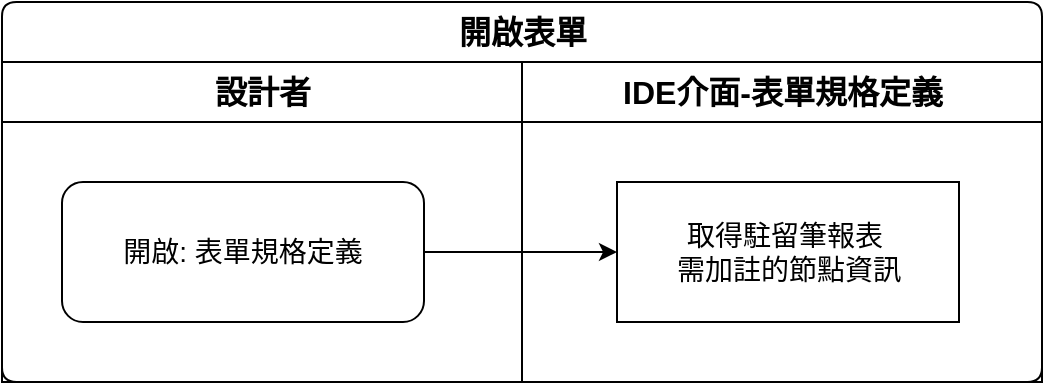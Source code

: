 <mxfile version="14.6.13" type="device" pages="12"><diagram id="LNi2taTDWmY_wBMY0M-Z" name="open"><mxGraphModel dx="1020" dy="611" grid="1" gridSize="10" guides="1" tooltips="1" connect="1" arrows="1" fold="1" page="1" pageScale="1" pageWidth="827" pageHeight="1169" math="0" shadow="0"><root><mxCell id="U_lyLmbobFjUui3_nVD5-0"/><mxCell id="U_lyLmbobFjUui3_nVD5-1" parent="U_lyLmbobFjUui3_nVD5-0"/><mxCell id="U_lyLmbobFjUui3_nVD5-2" value="開啟表單" style="swimlane;html=1;childLayout=stackLayout;resizeParent=1;resizeParentMax=0;strokeWidth=1;fontSize=16;rounded=1;arcSize=8;startSize=30;labelBackgroundColor=none;align=center;" parent="U_lyLmbobFjUui3_nVD5-1" vertex="1"><mxGeometry x="150" y="140" width="520" height="190" as="geometry"/></mxCell><mxCell id="U_lyLmbobFjUui3_nVD5-3" value="設計者" style="swimlane;html=1;startSize=30;fontSize=16;strokeWidth=1;" parent="U_lyLmbobFjUui3_nVD5-2" vertex="1"><mxGeometry y="30" width="260" height="160" as="geometry"/></mxCell><mxCell id="U_lyLmbobFjUui3_nVD5-4" value="開啟: 表單規格定義" style="rounded=1;whiteSpace=wrap;html=1;strokeWidth=1;fontSize=14;" parent="U_lyLmbobFjUui3_nVD5-3" vertex="1"><mxGeometry x="30" y="60" width="181" height="70" as="geometry"/></mxCell><mxCell id="U_lyLmbobFjUui3_nVD5-5" value="IDE介面-表單規格定義" style="swimlane;html=1;startSize=30;fontSize=16;strokeWidth=1;" parent="U_lyLmbobFjUui3_nVD5-2" vertex="1"><mxGeometry x="260" y="30" width="260" height="160" as="geometry"/></mxCell><mxCell id="U_lyLmbobFjUui3_nVD5-6" value="取得駐留筆報表&amp;nbsp;&lt;br&gt;需加註的節點資訊" style="rounded=0;whiteSpace=wrap;html=1;strokeWidth=1;fontSize=14;" parent="U_lyLmbobFjUui3_nVD5-5" vertex="1"><mxGeometry x="47.5" y="60" width="171" height="70" as="geometry"/></mxCell><mxCell id="U_lyLmbobFjUui3_nVD5-7" style="edgeStyle=orthogonalEdgeStyle;rounded=0;orthogonalLoop=1;jettySize=auto;html=1;" parent="U_lyLmbobFjUui3_nVD5-2" source="U_lyLmbobFjUui3_nVD5-4" target="U_lyLmbobFjUui3_nVD5-6" edge="1"><mxGeometry relative="1" as="geometry"/></mxCell></root></mxGraphModel></diagram><diagram id="yYOp95e6-wERbZ3Agjef" name="add_children_node"><mxGraphModel dx="1020" dy="611" grid="1" gridSize="10" guides="1" tooltips="1" connect="1" arrows="1" fold="1" page="1" pageScale="1" pageWidth="1169" pageHeight="827" math="0" shadow="0"><root><mxCell id="PXpVwtIVVivkyS9j_6e1-0"/><mxCell id="PXpVwtIVVivkyS9j_6e1-1" parent="PXpVwtIVVivkyS9j_6e1-0"/><mxCell id="ox7kuECaxKy0r6NBcEkl-0" value="新增子節點" style="swimlane;html=1;childLayout=stackLayout;resizeParent=1;resizeParentMax=0;strokeWidth=1;fontSize=16;rounded=1;arcSize=8;startSize=30;labelBackgroundColor=none;align=center;fontFamily=Helvetica;fontColor=#000000;" vertex="1" parent="PXpVwtIVVivkyS9j_6e1-1"><mxGeometry x="38" y="60" width="980" height="590" as="geometry"/></mxCell><mxCell id="ox7kuECaxKy0r6NBcEkl-2" value="設計者" style="swimlane;html=1;startSize=30;fontSize=16;strokeWidth=1;" vertex="1" parent="ox7kuECaxKy0r6NBcEkl-0"><mxGeometry y="30" width="260" height="560" as="geometry"/></mxCell><mxCell id="ox7kuECaxKy0r6NBcEkl-3" style="edgeStyle=orthogonalEdgeStyle;rounded=0;orthogonalLoop=1;jettySize=auto;html=1;fontSize=14;" edge="1" parent="ox7kuECaxKy0r6NBcEkl-2" source="ox7kuECaxKy0r6NBcEkl-4" target="ox7kuECaxKy0r6NBcEkl-5"><mxGeometry relative="1" as="geometry"/></mxCell><mxCell id="ox7kuECaxKy0r6NBcEkl-4" value="開啟: 表單規格定義" style="rounded=1;whiteSpace=wrap;html=1;strokeWidth=1;fontSize=14;" vertex="1" parent="ox7kuECaxKy0r6NBcEkl-2"><mxGeometry x="30" y="60" width="181" height="70" as="geometry"/></mxCell><mxCell id="ox7kuECaxKy0r6NBcEkl-13" style="edgeStyle=orthogonalEdgeStyle;rounded=0;orthogonalLoop=1;jettySize=auto;html=1;fontFamily=Helvetica;fontSize=14;fontColor=#000000;" edge="1" parent="ox7kuECaxKy0r6NBcEkl-2" source="ox7kuECaxKy0r6NBcEkl-5" target="ox7kuECaxKy0r6NBcEkl-12"><mxGeometry relative="1" as="geometry"/></mxCell><mxCell id="ox7kuECaxKy0r6NBcEkl-5" value="執行按鈕: 新增子節點" style="rounded=0;whiteSpace=wrap;html=1;strokeWidth=1;fontSize=14;" vertex="1" parent="ox7kuECaxKy0r6NBcEkl-2"><mxGeometry x="35" y="200" width="171" height="70" as="geometry"/></mxCell><mxCell id="ox7kuECaxKy0r6NBcEkl-12" value="駐留節點=隱藏表單元件" style="rhombus;whiteSpace=wrap;html=1;fontSize=14;labelBackgroundColor=none;fontFamily=Helvetica;fontColor=#000000;" vertex="1" parent="ox7kuECaxKy0r6NBcEkl-2"><mxGeometry x="33" y="311" width="175" height="80" as="geometry"/></mxCell><mxCell id="ox7kuECaxKy0r6NBcEkl-16" value="駐留節點=隱藏表單元件" style="rhombus;whiteSpace=wrap;html=1;fontSize=14;labelBackgroundColor=none;fontFamily=Helvetica;fontColor=#000000;" vertex="1" parent="ox7kuECaxKy0r6NBcEkl-2"><mxGeometry x="33" y="452" width="175" height="80" as="geometry"/></mxCell><mxCell id="ox7kuECaxKy0r6NBcEkl-17" style="edgeStyle=orthogonalEdgeStyle;rounded=0;orthogonalLoop=1;jettySize=auto;html=1;entryX=0.5;entryY=0;entryDx=0;entryDy=0;fontFamily=Helvetica;fontSize=14;fontColor=#000000;" edge="1" parent="ox7kuECaxKy0r6NBcEkl-2" source="ox7kuECaxKy0r6NBcEkl-12" target="ox7kuECaxKy0r6NBcEkl-16"><mxGeometry relative="1" as="geometry"/></mxCell><mxCell id="ox7kuECaxKy0r6NBcEkl-18" value="否" style="edgeLabel;html=1;align=center;verticalAlign=middle;resizable=0;points=[];fontSize=14;fontFamily=Helvetica;fontColor=#000000;" vertex="1" connectable="0" parent="ox7kuECaxKy0r6NBcEkl-17"><mxGeometry x="-0.379" relative="1" as="geometry"><mxPoint as="offset"/></mxGeometry></mxCell><mxCell id="ox7kuECaxKy0r6NBcEkl-6" value="IDE介面-新增隱藏元件" style="swimlane;html=1;startSize=30;fontSize=16;strokeWidth=1;" vertex="1" parent="ox7kuECaxKy0r6NBcEkl-0"><mxGeometry x="260" y="30" width="250" height="560" as="geometry"/></mxCell><mxCell id="ox7kuECaxKy0r6NBcEkl-7" value="開啟本單並顯示內容" style="rounded=0;whiteSpace=wrap;html=1;strokeWidth=1;fontSize=14;" vertex="1" parent="ox7kuECaxKy0r6NBcEkl-6"><mxGeometry x="39.5" y="316" width="171" height="70" as="geometry"/></mxCell><mxCell id="ox7kuECaxKy0r6NBcEkl-8" value="IDE介面-新增隱藏按鍵" style="swimlane;html=1;startSize=30;fontSize=16;strokeWidth=1;" vertex="1" parent="ox7kuECaxKy0r6NBcEkl-0"><mxGeometry x="510" y="30" width="240" height="560" as="geometry"/></mxCell><mxCell id="ox7kuECaxKy0r6NBcEkl-9" value="開啟本單並顯示內容" style="rounded=0;whiteSpace=wrap;html=1;strokeWidth=1;fontSize=14;" vertex="1" parent="ox7kuECaxKy0r6NBcEkl-8"><mxGeometry x="32.5" y="457" width="171" height="70" as="geometry"/></mxCell><mxCell id="ox7kuECaxKy0r6NBcEkl-14" style="edgeStyle=orthogonalEdgeStyle;rounded=0;orthogonalLoop=1;jettySize=auto;html=1;fontFamily=Helvetica;fontSize=14;fontColor=#000000;" edge="1" parent="ox7kuECaxKy0r6NBcEkl-0" source="ox7kuECaxKy0r6NBcEkl-12" target="ox7kuECaxKy0r6NBcEkl-7"><mxGeometry relative="1" as="geometry"/></mxCell><mxCell id="ox7kuECaxKy0r6NBcEkl-15" value="是" style="edgeLabel;html=1;align=center;verticalAlign=middle;resizable=0;points=[];fontSize=14;fontFamily=Helvetica;fontColor=#000000;" vertex="1" connectable="0" parent="ox7kuECaxKy0r6NBcEkl-14"><mxGeometry x="-0.264" relative="1" as="geometry"><mxPoint x="-6" as="offset"/></mxGeometry></mxCell><mxCell id="ox7kuECaxKy0r6NBcEkl-19" style="edgeStyle=orthogonalEdgeStyle;rounded=0;orthogonalLoop=1;jettySize=auto;html=1;fontFamily=Helvetica;fontSize=14;fontColor=#000000;" edge="1" parent="ox7kuECaxKy0r6NBcEkl-0" source="ox7kuECaxKy0r6NBcEkl-16" target="ox7kuECaxKy0r6NBcEkl-9"><mxGeometry relative="1" as="geometry"/></mxCell><mxCell id="ox7kuECaxKy0r6NBcEkl-20" value="是" style="edgeLabel;html=1;align=center;verticalAlign=middle;resizable=0;points=[];fontSize=14;fontFamily=Helvetica;fontColor=#000000;" vertex="1" connectable="0" parent="ox7kuECaxKy0r6NBcEkl-19"><mxGeometry x="-0.616" relative="1" as="geometry"><mxPoint x="-39" as="offset"/></mxGeometry></mxCell><mxCell id="ox7kuECaxKy0r6NBcEkl-21" style="edgeStyle=orthogonalEdgeStyle;rounded=0;orthogonalLoop=1;jettySize=auto;html=1;entryX=0;entryY=0.5;entryDx=0;entryDy=0;fontFamily=Helvetica;fontSize=14;fontColor=#000000;" edge="1" parent="ox7kuECaxKy0r6NBcEkl-0" source="ox7kuECaxKy0r6NBcEkl-9" target="ox7kuECaxKy0r6NBcEkl-11"><mxGeometry relative="1" as="geometry"/></mxCell><mxCell id="ox7kuECaxKy0r6NBcEkl-10" value="IDE介面-表單規格定義" style="swimlane;html=1;startSize=30;fontSize=16;strokeWidth=1;" vertex="1" parent="ox7kuECaxKy0r6NBcEkl-0"><mxGeometry x="750" y="30" width="230" height="560" as="geometry"/></mxCell><mxCell id="ox7kuECaxKy0r6NBcEkl-11" value="關單後&lt;br&gt;重新顯示規格描述區塊" style="rounded=0;whiteSpace=wrap;html=1;strokeWidth=1;fontSize=14;" vertex="1" parent="ox7kuECaxKy0r6NBcEkl-10"><mxGeometry x="29.5" y="457" width="171" height="70" as="geometry"/></mxCell><mxCell id="ox7kuECaxKy0r6NBcEkl-22" style="edgeStyle=orthogonalEdgeStyle;rounded=0;orthogonalLoop=1;jettySize=auto;html=1;entryX=0.5;entryY=0;entryDx=0;entryDy=0;fontFamily=Helvetica;fontSize=14;fontColor=#000000;" edge="1" parent="ox7kuECaxKy0r6NBcEkl-0" source="ox7kuECaxKy0r6NBcEkl-7" target="ox7kuECaxKy0r6NBcEkl-11"><mxGeometry relative="1" as="geometry"/></mxCell></root></mxGraphModel></diagram><diagram id="bPfib0o3-91Je6T3xHCf" name="delete_children_node"><mxGraphModel dx="1847" dy="611" grid="1" gridSize="10" guides="1" tooltips="1" connect="1" arrows="1" fold="1" page="1" pageScale="1" pageWidth="827" pageHeight="1169" math="0" shadow="0"><root><mxCell id="ytLd1rK85LLvazuFbdd4-0"/><mxCell id="ytLd1rK85LLvazuFbdd4-1" parent="ytLd1rK85LLvazuFbdd4-0"/><mxCell id="GVzBO294O3fLMBA8ZatJ-0" value="刪除子節點" style="swimlane;html=1;childLayout=stackLayout;resizeParent=1;resizeParentMax=0;strokeWidth=1;fontSize=16;rounded=1;arcSize=8;startSize=30;labelBackgroundColor=none;align=center;" vertex="1" parent="ytLd1rK85LLvazuFbdd4-1"><mxGeometry x="-720" y="70" width="550" height="390" as="geometry"/></mxCell><mxCell id="GVzBO294O3fLMBA8ZatJ-1" value="設計者" style="swimlane;html=1;startSize=30;fontSize=16;strokeWidth=1;" vertex="1" parent="GVzBO294O3fLMBA8ZatJ-0"><mxGeometry y="30" width="250" height="360" as="geometry"/></mxCell><mxCell id="WyXVqT4zUnUEwYGqiEQP-1" style="edgeStyle=orthogonalEdgeStyle;rounded=0;orthogonalLoop=1;jettySize=auto;html=1;entryX=0.5;entryY=0;entryDx=0;entryDy=0;fontFamily=Helvetica;fontSize=14;fontColor=#000000;" edge="1" parent="GVzBO294O3fLMBA8ZatJ-1" source="GVzBO294O3fLMBA8ZatJ-2" target="WyXVqT4zUnUEwYGqiEQP-0"><mxGeometry relative="1" as="geometry"/></mxCell><mxCell id="GVzBO294O3fLMBA8ZatJ-2" value="開啟: 表單規格定義" style="rounded=1;whiteSpace=wrap;html=1;strokeWidth=1;fontSize=14;" vertex="1" parent="GVzBO294O3fLMBA8ZatJ-1"><mxGeometry x="30" y="60" width="181" height="70" as="geometry"/></mxCell><mxCell id="WyXVqT4zUnUEwYGqiEQP-0" value="執行按鈕: 刪除子節點" style="rounded=0;whiteSpace=wrap;html=1;strokeWidth=1;fontSize=14;" vertex="1" parent="GVzBO294O3fLMBA8ZatJ-1"><mxGeometry x="35" y="220" width="171" height="70" as="geometry"/></mxCell><mxCell id="GVzBO294O3fLMBA8ZatJ-3" value="IDE介面-表單規格定義" style="swimlane;html=1;startSize=30;fontSize=16;strokeWidth=1;" vertex="1" parent="GVzBO294O3fLMBA8ZatJ-0"><mxGeometry x="250" y="30" width="300" height="360" as="geometry"/></mxCell><mxCell id="GVzBO294O3fLMBA8ZatJ-4" value="&lt;div style=&quot;line-height: 19px ; font-size: 14px&quot;&gt;刪除單元及所引用的加註資料並重新顯示駐留筆節點加註內容&lt;/div&gt;" style="rounded=0;whiteSpace=wrap;html=1;strokeWidth=1;fontSize=14;labelBackgroundColor=none;fontFamily=Helvetica;" vertex="1" parent="GVzBO294O3fLMBA8ZatJ-3"><mxGeometry x="45" y="220" width="210" height="70" as="geometry"/></mxCell><mxCell id="WyXVqT4zUnUEwYGqiEQP-2" style="edgeStyle=orthogonalEdgeStyle;rounded=0;orthogonalLoop=1;jettySize=auto;html=1;entryX=0;entryY=0.5;entryDx=0;entryDy=0;fontFamily=Helvetica;fontSize=14;fontColor=#000000;" edge="1" parent="GVzBO294O3fLMBA8ZatJ-0" source="WyXVqT4zUnUEwYGqiEQP-0" target="GVzBO294O3fLMBA8ZatJ-4"><mxGeometry relative="1" as="geometry"/></mxCell></root></mxGraphModel></diagram><diagram id="MXKMrvehyKx6PELnnBfr" name="behavior"><mxGraphModel dx="1020" dy="611" grid="1" gridSize="10" guides="1" tooltips="1" connect="1" arrows="1" fold="1" page="1" pageScale="1" pageWidth="1169" pageHeight="827" math="0" shadow="0"><root><mxCell id="P85gaOVooH9jkjVffHpg-0"/><mxCell id="P85gaOVooH9jkjVffHpg-1" parent="P85gaOVooH9jkjVffHpg-0"/><mxCell id="e9dG_3svKhSloV6dFm4Z-0" value="設定" style="swimlane;html=1;childLayout=stackLayout;resizeParent=1;resizeParentMax=0;strokeWidth=1;fontSize=16;rounded=1;arcSize=8;startSize=30;labelBackgroundColor=none;align=center;fontFamily=Helvetica;fontColor=#000000;" vertex="1" parent="P85gaOVooH9jkjVffHpg-1"><mxGeometry x="38" y="60" width="1010" height="590" as="geometry"/></mxCell><mxCell id="e9dG_3svKhSloV6dFm4Z-1" value="設計者" style="swimlane;html=1;startSize=30;fontSize=16;strokeWidth=1;" vertex="1" parent="e9dG_3svKhSloV6dFm4Z-0"><mxGeometry y="30" width="260" height="560" as="geometry"/></mxCell><mxCell id="e9dG_3svKhSloV6dFm4Z-2" style="edgeStyle=orthogonalEdgeStyle;rounded=0;orthogonalLoop=1;jettySize=auto;html=1;fontSize=14;" edge="1" parent="e9dG_3svKhSloV6dFm4Z-1" source="e9dG_3svKhSloV6dFm4Z-3" target="e9dG_3svKhSloV6dFm4Z-5"><mxGeometry relative="1" as="geometry"/></mxCell><mxCell id="e9dG_3svKhSloV6dFm4Z-3" value="開啟: 表單規格定義" style="rounded=1;whiteSpace=wrap;html=1;strokeWidth=1;fontSize=14;" vertex="1" parent="e9dG_3svKhSloV6dFm4Z-1"><mxGeometry x="30" y="60" width="181" height="70" as="geometry"/></mxCell><mxCell id="e9dG_3svKhSloV6dFm4Z-4" style="edgeStyle=orthogonalEdgeStyle;rounded=0;orthogonalLoop=1;jettySize=auto;html=1;fontFamily=Helvetica;fontSize=14;fontColor=#000000;" edge="1" parent="e9dG_3svKhSloV6dFm4Z-1" source="e9dG_3svKhSloV6dFm4Z-5" target="e9dG_3svKhSloV6dFm4Z-6"><mxGeometry relative="1" as="geometry"/></mxCell><mxCell id="e9dG_3svKhSloV6dFm4Z-5" value="執行按鈕: 設定" style="rounded=0;whiteSpace=wrap;html=1;strokeWidth=1;fontSize=14;" vertex="1" parent="e9dG_3svKhSloV6dFm4Z-1"><mxGeometry x="35" y="200" width="171" height="70" as="geometry"/></mxCell><mxCell id="e9dG_3svKhSloV6dFm4Z-6" value="駐留元件節點" style="rhombus;whiteSpace=wrap;html=1;fontSize=14;labelBackgroundColor=none;fontFamily=Helvetica;fontColor=#000000;" vertex="1" parent="e9dG_3svKhSloV6dFm4Z-1"><mxGeometry x="33" y="311" width="175" height="80" as="geometry"/></mxCell><mxCell id="e9dG_3svKhSloV6dFm4Z-7" value="駐留按鍵節點" style="rhombus;whiteSpace=wrap;html=1;fontSize=14;labelBackgroundColor=none;fontFamily=Helvetica;fontColor=#000000;" vertex="1" parent="e9dG_3svKhSloV6dFm4Z-1"><mxGeometry x="33" y="452" width="175" height="80" as="geometry"/></mxCell><mxCell id="e9dG_3svKhSloV6dFm4Z-8" style="edgeStyle=orthogonalEdgeStyle;rounded=0;orthogonalLoop=1;jettySize=auto;html=1;entryX=0.5;entryY=0;entryDx=0;entryDy=0;fontFamily=Helvetica;fontSize=14;fontColor=#000000;" edge="1" parent="e9dG_3svKhSloV6dFm4Z-1" source="e9dG_3svKhSloV6dFm4Z-6" target="e9dG_3svKhSloV6dFm4Z-7"><mxGeometry relative="1" as="geometry"/></mxCell><mxCell id="e9dG_3svKhSloV6dFm4Z-9" value="否" style="edgeLabel;html=1;align=center;verticalAlign=middle;resizable=0;points=[];fontSize=14;fontFamily=Helvetica;fontColor=#000000;" vertex="1" connectable="0" parent="e9dG_3svKhSloV6dFm4Z-8"><mxGeometry x="-0.379" relative="1" as="geometry"><mxPoint as="offset"/></mxGeometry></mxCell><mxCell id="e9dG_3svKhSloV6dFm4Z-10" value="IDE介面-元件行為選項" style="swimlane;html=1;startSize=30;fontSize=16;strokeWidth=1;" vertex="1" parent="e9dG_3svKhSloV6dFm4Z-0"><mxGeometry x="260" y="30" width="250" height="560" as="geometry"/></mxCell><mxCell id="e9dG_3svKhSloV6dFm4Z-11" value="開啟本單並顯示內容" style="rounded=0;whiteSpace=wrap;html=1;strokeWidth=1;fontSize=14;" vertex="1" parent="e9dG_3svKhSloV6dFm4Z-10"><mxGeometry x="39.5" y="316" width="171" height="70" as="geometry"/></mxCell><mxCell id="e9dG_3svKhSloV6dFm4Z-12" value="IDE介面-按鍵行為選項" style="swimlane;html=1;startSize=30;fontSize=16;strokeWidth=1;" vertex="1" parent="e9dG_3svKhSloV6dFm4Z-0"><mxGeometry x="510" y="30" width="240" height="560" as="geometry"/></mxCell><mxCell id="e9dG_3svKhSloV6dFm4Z-13" value="開啟本單並顯示內容" style="rounded=0;whiteSpace=wrap;html=1;strokeWidth=1;fontSize=14;" vertex="1" parent="e9dG_3svKhSloV6dFm4Z-12"><mxGeometry x="32.5" y="457" width="171" height="70" as="geometry"/></mxCell><mxCell id="e9dG_3svKhSloV6dFm4Z-14" style="edgeStyle=orthogonalEdgeStyle;rounded=0;orthogonalLoop=1;jettySize=auto;html=1;fontFamily=Helvetica;fontSize=14;fontColor=#000000;" edge="1" parent="e9dG_3svKhSloV6dFm4Z-0" source="e9dG_3svKhSloV6dFm4Z-6" target="e9dG_3svKhSloV6dFm4Z-11"><mxGeometry relative="1" as="geometry"/></mxCell><mxCell id="e9dG_3svKhSloV6dFm4Z-15" value="是" style="edgeLabel;html=1;align=center;verticalAlign=middle;resizable=0;points=[];fontSize=14;fontFamily=Helvetica;fontColor=#000000;" vertex="1" connectable="0" parent="e9dG_3svKhSloV6dFm4Z-14"><mxGeometry x="-0.264" relative="1" as="geometry"><mxPoint x="-6" as="offset"/></mxGeometry></mxCell><mxCell id="e9dG_3svKhSloV6dFm4Z-16" style="edgeStyle=orthogonalEdgeStyle;rounded=0;orthogonalLoop=1;jettySize=auto;html=1;fontFamily=Helvetica;fontSize=14;fontColor=#000000;" edge="1" parent="e9dG_3svKhSloV6dFm4Z-0" source="e9dG_3svKhSloV6dFm4Z-7" target="e9dG_3svKhSloV6dFm4Z-13"><mxGeometry relative="1" as="geometry"/></mxCell><mxCell id="e9dG_3svKhSloV6dFm4Z-17" value="是" style="edgeLabel;html=1;align=center;verticalAlign=middle;resizable=0;points=[];fontSize=14;fontFamily=Helvetica;fontColor=#000000;" vertex="1" connectable="0" parent="e9dG_3svKhSloV6dFm4Z-16"><mxGeometry x="-0.616" relative="1" as="geometry"><mxPoint x="-39" as="offset"/></mxGeometry></mxCell><mxCell id="e9dG_3svKhSloV6dFm4Z-18" style="edgeStyle=orthogonalEdgeStyle;rounded=0;orthogonalLoop=1;jettySize=auto;html=1;entryX=0;entryY=0.5;entryDx=0;entryDy=0;fontFamily=Helvetica;fontSize=14;fontColor=#000000;" edge="1" parent="e9dG_3svKhSloV6dFm4Z-0" source="e9dG_3svKhSloV6dFm4Z-13" target="e9dG_3svKhSloV6dFm4Z-20"><mxGeometry relative="1" as="geometry"/></mxCell><mxCell id="e9dG_3svKhSloV6dFm4Z-19" value="IDE介面-表單規格定義" style="swimlane;html=1;startSize=30;fontSize=16;strokeWidth=1;" vertex="1" parent="e9dG_3svKhSloV6dFm4Z-0"><mxGeometry x="750" y="30" width="260" height="560" as="geometry"/></mxCell><mxCell id="e9dG_3svKhSloV6dFm4Z-20" value="關單後&lt;br&gt;重新顯示駐留筆節點加註內容" style="rounded=0;whiteSpace=wrap;html=1;strokeWidth=1;fontSize=14;" vertex="1" parent="e9dG_3svKhSloV6dFm4Z-19"><mxGeometry x="29.5" y="457" width="200.5" height="70" as="geometry"/></mxCell><mxCell id="e9dG_3svKhSloV6dFm4Z-21" style="edgeStyle=orthogonalEdgeStyle;rounded=0;orthogonalLoop=1;jettySize=auto;html=1;entryX=0.5;entryY=0;entryDx=0;entryDy=0;fontFamily=Helvetica;fontSize=14;fontColor=#000000;" edge="1" parent="e9dG_3svKhSloV6dFm4Z-0" source="e9dG_3svKhSloV6dFm4Z-11" target="e9dG_3svKhSloV6dFm4Z-20"><mxGeometry relative="1" as="geometry"/></mxCell></root></mxGraphModel></diagram><diagram id="mfugG9wbl5WglFKsJ8W2" name="copy_annotation"><mxGraphModel dx="1020" dy="611" grid="1" gridSize="10" guides="1" tooltips="1" connect="1" arrows="1" fold="1" page="1" pageScale="1" pageWidth="1169" pageHeight="827" math="0" shadow="0"><root><mxCell id="1wWSrQ7CbViuQct48acL-0"/><mxCell id="1wWSrQ7CbViuQct48acL-1" parent="1wWSrQ7CbViuQct48acL-0"/><mxCell id="We-ds1JiUWiUVYMs13VF-0" value="複製" style="swimlane;html=1;childLayout=stackLayout;resizeParent=1;resizeParentMax=0;strokeWidth=1;fontSize=16;rounded=1;arcSize=8;startSize=30;labelBackgroundColor=none;align=center;fontFamily=Helvetica;fontColor=#000000;" vertex="1" parent="1wWSrQ7CbViuQct48acL-1"><mxGeometry x="38" y="60" width="1010" height="590" as="geometry"/></mxCell><mxCell id="We-ds1JiUWiUVYMs13VF-1" value="設計者" style="swimlane;html=1;startSize=30;fontSize=16;strokeWidth=1;" vertex="1" parent="We-ds1JiUWiUVYMs13VF-0"><mxGeometry y="30" width="260" height="560" as="geometry"/></mxCell><mxCell id="We-ds1JiUWiUVYMs13VF-2" style="edgeStyle=orthogonalEdgeStyle;rounded=0;orthogonalLoop=1;jettySize=auto;html=1;fontSize=14;" edge="1" parent="We-ds1JiUWiUVYMs13VF-1" source="We-ds1JiUWiUVYMs13VF-3" target="We-ds1JiUWiUVYMs13VF-5"><mxGeometry relative="1" as="geometry"/></mxCell><mxCell id="We-ds1JiUWiUVYMs13VF-3" value="開啟: 表單規格定義" style="rounded=1;whiteSpace=wrap;html=1;strokeWidth=1;fontSize=14;" vertex="1" parent="We-ds1JiUWiUVYMs13VF-1"><mxGeometry x="30" y="60" width="181" height="70" as="geometry"/></mxCell><mxCell id="We-ds1JiUWiUVYMs13VF-4" style="edgeStyle=orthogonalEdgeStyle;rounded=0;orthogonalLoop=1;jettySize=auto;html=1;fontFamily=Helvetica;fontSize=14;fontColor=#000000;" edge="1" parent="We-ds1JiUWiUVYMs13VF-1" source="We-ds1JiUWiUVYMs13VF-5" target="We-ds1JiUWiUVYMs13VF-6"><mxGeometry relative="1" as="geometry"/></mxCell><mxCell id="We-ds1JiUWiUVYMs13VF-5" value="執行按鈕: 複製" style="rounded=0;whiteSpace=wrap;html=1;strokeWidth=1;fontSize=14;" vertex="1" parent="We-ds1JiUWiUVYMs13VF-1"><mxGeometry x="35" y="200" width="171" height="70" as="geometry"/></mxCell><mxCell id="We-ds1JiUWiUVYMs13VF-6" value="駐留元件節點" style="rhombus;whiteSpace=wrap;html=1;fontSize=14;labelBackgroundColor=none;fontFamily=Helvetica;fontColor=#000000;" vertex="1" parent="We-ds1JiUWiUVYMs13VF-1"><mxGeometry x="33" y="311" width="175" height="80" as="geometry"/></mxCell><mxCell id="We-ds1JiUWiUVYMs13VF-7" value="駐留按鍵節點" style="rhombus;whiteSpace=wrap;html=1;fontSize=14;labelBackgroundColor=none;fontFamily=Helvetica;fontColor=#000000;" vertex="1" parent="We-ds1JiUWiUVYMs13VF-1"><mxGeometry x="33" y="452" width="175" height="80" as="geometry"/></mxCell><mxCell id="We-ds1JiUWiUVYMs13VF-8" style="edgeStyle=orthogonalEdgeStyle;rounded=0;orthogonalLoop=1;jettySize=auto;html=1;entryX=0.5;entryY=0;entryDx=0;entryDy=0;fontFamily=Helvetica;fontSize=14;fontColor=#000000;" edge="1" parent="We-ds1JiUWiUVYMs13VF-1" source="We-ds1JiUWiUVYMs13VF-6" target="We-ds1JiUWiUVYMs13VF-7"><mxGeometry relative="1" as="geometry"/></mxCell><mxCell id="We-ds1JiUWiUVYMs13VF-9" value="否" style="edgeLabel;html=1;align=center;verticalAlign=middle;resizable=0;points=[];fontSize=14;fontFamily=Helvetica;fontColor=#000000;" vertex="1" connectable="0" parent="We-ds1JiUWiUVYMs13VF-8"><mxGeometry x="-0.379" relative="1" as="geometry"><mxPoint as="offset"/></mxGeometry></mxCell><mxCell id="We-ds1JiUWiUVYMs13VF-10" value="IDE介面-元件加註複製" style="swimlane;html=1;startSize=30;fontSize=16;strokeWidth=1;" vertex="1" parent="We-ds1JiUWiUVYMs13VF-0"><mxGeometry x="260" y="30" width="250" height="560" as="geometry"/></mxCell><mxCell id="We-ds1JiUWiUVYMs13VF-11" value="開啟本單並顯示內容" style="rounded=0;whiteSpace=wrap;html=1;strokeWidth=1;fontSize=14;" vertex="1" parent="We-ds1JiUWiUVYMs13VF-10"><mxGeometry x="39.5" y="316" width="171" height="70" as="geometry"/></mxCell><mxCell id="We-ds1JiUWiUVYMs13VF-12" value="IDE介面-按鍵加註複製" style="swimlane;html=1;startSize=30;fontSize=16;strokeWidth=1;" vertex="1" parent="We-ds1JiUWiUVYMs13VF-0"><mxGeometry x="510" y="30" width="240" height="560" as="geometry"/></mxCell><mxCell id="We-ds1JiUWiUVYMs13VF-13" value="開啟本單並顯示內容" style="rounded=0;whiteSpace=wrap;html=1;strokeWidth=1;fontSize=14;" vertex="1" parent="We-ds1JiUWiUVYMs13VF-12"><mxGeometry x="32.5" y="457" width="171" height="70" as="geometry"/></mxCell><mxCell id="We-ds1JiUWiUVYMs13VF-14" style="edgeStyle=orthogonalEdgeStyle;rounded=0;orthogonalLoop=1;jettySize=auto;html=1;fontFamily=Helvetica;fontSize=14;fontColor=#000000;" edge="1" parent="We-ds1JiUWiUVYMs13VF-0" source="We-ds1JiUWiUVYMs13VF-6" target="We-ds1JiUWiUVYMs13VF-11"><mxGeometry relative="1" as="geometry"/></mxCell><mxCell id="We-ds1JiUWiUVYMs13VF-15" value="是" style="edgeLabel;html=1;align=center;verticalAlign=middle;resizable=0;points=[];fontSize=14;fontFamily=Helvetica;fontColor=#000000;" vertex="1" connectable="0" parent="We-ds1JiUWiUVYMs13VF-14"><mxGeometry x="-0.264" relative="1" as="geometry"><mxPoint x="-6" as="offset"/></mxGeometry></mxCell><mxCell id="We-ds1JiUWiUVYMs13VF-16" style="edgeStyle=orthogonalEdgeStyle;rounded=0;orthogonalLoop=1;jettySize=auto;html=1;fontFamily=Helvetica;fontSize=14;fontColor=#000000;" edge="1" parent="We-ds1JiUWiUVYMs13VF-0" source="We-ds1JiUWiUVYMs13VF-7" target="We-ds1JiUWiUVYMs13VF-13"><mxGeometry relative="1" as="geometry"/></mxCell><mxCell id="We-ds1JiUWiUVYMs13VF-17" value="是" style="edgeLabel;html=1;align=center;verticalAlign=middle;resizable=0;points=[];fontSize=14;fontFamily=Helvetica;fontColor=#000000;" vertex="1" connectable="0" parent="We-ds1JiUWiUVYMs13VF-16"><mxGeometry x="-0.616" relative="1" as="geometry"><mxPoint x="-39" as="offset"/></mxGeometry></mxCell><mxCell id="We-ds1JiUWiUVYMs13VF-18" style="edgeStyle=orthogonalEdgeStyle;rounded=0;orthogonalLoop=1;jettySize=auto;html=1;entryX=0;entryY=0.5;entryDx=0;entryDy=0;fontFamily=Helvetica;fontSize=14;fontColor=#000000;" edge="1" parent="We-ds1JiUWiUVYMs13VF-0" source="We-ds1JiUWiUVYMs13VF-13" target="We-ds1JiUWiUVYMs13VF-20"><mxGeometry relative="1" as="geometry"/></mxCell><mxCell id="We-ds1JiUWiUVYMs13VF-19" value="IDE介面-表單規格定義" style="swimlane;html=1;startSize=30;fontSize=16;strokeWidth=1;" vertex="1" parent="We-ds1JiUWiUVYMs13VF-0"><mxGeometry x="750" y="30" width="260" height="560" as="geometry"/></mxCell><mxCell id="We-ds1JiUWiUVYMs13VF-20" value="關單後&lt;br&gt;重新顯示駐留筆節點加註內容" style="rounded=0;whiteSpace=wrap;html=1;strokeWidth=1;fontSize=14;" vertex="1" parent="We-ds1JiUWiUVYMs13VF-19"><mxGeometry x="29.5" y="457" width="200.5" height="70" as="geometry"/></mxCell><mxCell id="We-ds1JiUWiUVYMs13VF-21" style="edgeStyle=orthogonalEdgeStyle;rounded=0;orthogonalLoop=1;jettySize=auto;html=1;entryX=0.5;entryY=0;entryDx=0;entryDy=0;fontFamily=Helvetica;fontSize=14;fontColor=#000000;" edge="1" parent="We-ds1JiUWiUVYMs13VF-0" source="We-ds1JiUWiUVYMs13VF-11" target="We-ds1JiUWiUVYMs13VF-20"><mxGeometry relative="1" as="geometry"/></mxCell></root></mxGraphModel></diagram><diagram id="KghLDgH55GYxUfhRUXna" name="open_spec"><mxGraphModel dx="1024" dy="616" grid="1" gridSize="10" guides="1" tooltips="1" connect="1" arrows="1" fold="1" page="1" pageScale="1" pageWidth="827" pageHeight="1169" math="0" shadow="0"><root><mxCell id="0"/><mxCell id="1" parent="0"/><mxCell id="MKst7CJO2io65Nt8mZog-1" value="規格備註" style="swimlane;html=1;childLayout=stackLayout;resizeParent=1;resizeParentMax=0;strokeWidth=1;fontSize=16;rounded=1;arcSize=8;startSize=30;" parent="1" vertex="1"><mxGeometry x="64" y="60" width="700" height="300" as="geometry"/></mxCell><mxCell id="MKst7CJO2io65Nt8mZog-2" value="設計者" style="swimlane;html=1;startSize=30;fontSize=16;strokeWidth=1;" parent="MKst7CJO2io65Nt8mZog-1" vertex="1"><mxGeometry y="30" width="480" height="270" as="geometry"/></mxCell><mxCell id="MKst7CJO2io65Nt8mZog-13" style="edgeStyle=orthogonalEdgeStyle;rounded=0;orthogonalLoop=1;jettySize=auto;html=1;fontSize=14;" parent="MKst7CJO2io65Nt8mZog-2" source="MKst7CJO2io65Nt8mZog-4" target="MKst7CJO2io65Nt8mZog-5" edge="1"><mxGeometry relative="1" as="geometry"/></mxCell><mxCell id="MKst7CJO2io65Nt8mZog-4" value="駐留下列節點項目:&amp;nbsp;&amp;nbsp; &amp;nbsp;&lt;br style=&quot;font-size: 14px&quot;&gt;&amp;nbsp; &amp;nbsp;&lt;span style=&quot;font-size: 14px&quot;&gt;報表名稱_報表成品料號&lt;br&gt;&amp;nbsp; &amp;nbsp;基本設定&lt;br&gt;&amp;nbsp; &amp;nbsp;資料區&lt;br&gt;&amp;nbsp; &amp;nbsp;元件名_元件料號&lt;br&gt;&amp;nbsp; &amp;nbsp;隱藏元件名_元件料號&lt;br&gt;&amp;nbsp; &amp;nbsp;按鍵名_按鍵料號&lt;br&gt;&amp;nbsp; &amp;nbsp;隱藏按鍵名_按鍵料號&lt;/span&gt;" style="rounded=1;whiteSpace=wrap;strokeWidth=1;fontSize=14;align=left;labelBackgroundColor=none;html=1;fontFamily=Helvetica;" parent="MKst7CJO2io65Nt8mZog-2" vertex="1"><mxGeometry x="20" y="54" width="200" height="170" as="geometry"/></mxCell><mxCell id="MKst7CJO2io65Nt8mZog-5" value="執行按鈕.規格備註" style="rounded=0;whiteSpace=wrap;html=1;strokeWidth=1;fontSize=14;" parent="MKst7CJO2io65Nt8mZog-2" vertex="1"><mxGeometry x="276" y="104" width="171" height="70" as="geometry"/></mxCell><mxCell id="MKst7CJO2io65Nt8mZog-11" style="edgeStyle=orthogonalEdgeStyle;rounded=0;orthogonalLoop=1;jettySize=auto;html=1;" parent="MKst7CJO2io65Nt8mZog-1" source="MKst7CJO2io65Nt8mZog-5" target="MKst7CJO2io65Nt8mZog-10" edge="1"><mxGeometry relative="1" as="geometry"/></mxCell><mxCell id="MKst7CJO2io65Nt8mZog-9" value="IDE介面-規格備註" style="swimlane;html=1;startSize=30;fontSize=16;strokeWidth=1;" parent="MKst7CJO2io65Nt8mZog-1" vertex="1"><mxGeometry x="480" y="30" width="220" height="270" as="geometry"/></mxCell><mxCell id="MKst7CJO2io65Nt8mZog-10" value="開啟: 規格備註" style="rounded=0;whiteSpace=wrap;html=1;strokeWidth=1;fontSize=14;" parent="MKst7CJO2io65Nt8mZog-9" vertex="1"><mxGeometry x="24.5" y="104" width="171" height="70" as="geometry"/></mxCell></root></mxGraphModel></diagram><diagram id="v1zeS_oreCZJLUHvcJf2" name="error_detection"><mxGraphModel dx="1024" dy="616" grid="1" gridSize="10" guides="1" tooltips="1" connect="1" arrows="1" fold="1" page="1" pageScale="1" pageWidth="827" pageHeight="1169" math="0" shadow="0"><root><mxCell id="e7oArunrojEeZJD98IKT-0"/><mxCell id="e7oArunrojEeZJD98IKT-1" parent="e7oArunrojEeZJD98IKT-0"/><mxCell id="7SEZ8Jd2u37wOOOUGxd3-0" value="檢錯" style="swimlane;html=1;childLayout=stackLayout;resizeParent=1;resizeParentMax=0;strokeWidth=1;fontSize=16;rounded=1;arcSize=8;startSize=30;" parent="e7oArunrojEeZJD98IKT-1" vertex="1"><mxGeometry x="30" y="70" width="720" height="590" as="geometry"/></mxCell><mxCell id="7SEZ8Jd2u37wOOOUGxd3-1" value="設計者" style="swimlane;html=1;startSize=30;fontSize=16;strokeWidth=1;" parent="7SEZ8Jd2u37wOOOUGxd3-0" vertex="1"><mxGeometry y="30" width="230" height="560" as="geometry"/></mxCell><mxCell id="7SEZ8Jd2u37wOOOUGxd3-2" style="edgeStyle=orthogonalEdgeStyle;rounded=0;orthogonalLoop=1;jettySize=auto;html=1;fontSize=14;" parent="7SEZ8Jd2u37wOOOUGxd3-1" source="7SEZ8Jd2u37wOOOUGxd3-3" target="7SEZ8Jd2u37wOOOUGxd3-4" edge="1"><mxGeometry relative="1" as="geometry"/></mxCell><mxCell id="7SEZ8Jd2u37wOOOUGxd3-3" value="開啟: 表單規格定義" style="rounded=1;whiteSpace=wrap;strokeWidth=1;fontSize=14;align=center;labelBackgroundColor=none;html=1;" parent="7SEZ8Jd2u37wOOOUGxd3-1" vertex="1"><mxGeometry x="20" y="51" width="171" height="70" as="geometry"/></mxCell><mxCell id="7SEZ8Jd2u37wOOOUGxd3-4" value="執行按鈕.檢錯" style="rounded=0;whiteSpace=wrap;html=1;strokeWidth=1;fontSize=14;" parent="7SEZ8Jd2u37wOOOUGxd3-1" vertex="1"><mxGeometry x="20" y="169" width="171" height="70" as="geometry"/></mxCell><mxCell id="7SEZ8Jd2u37wOOOUGxd3-5" style="edgeStyle=orthogonalEdgeStyle;rounded=0;orthogonalLoop=1;jettySize=auto;html=1;" parent="7SEZ8Jd2u37wOOOUGxd3-0" source="7SEZ8Jd2u37wOOOUGxd3-4" target="7SEZ8Jd2u37wOOOUGxd3-7" edge="1"><mxGeometry relative="1" as="geometry"/></mxCell><mxCell id="7SEZ8Jd2u37wOOOUGxd3-6" value="IDE介面-表單規格定義" style="swimlane;html=1;startSize=30;fontSize=16;strokeWidth=1;" parent="7SEZ8Jd2u37wOOOUGxd3-0" vertex="1"><mxGeometry x="230" y="30" width="490" height="560" as="geometry"/></mxCell><mxCell id="7SEZ8Jd2u37wOOOUGxd3-11" style="edgeStyle=orthogonalEdgeStyle;rounded=0;orthogonalLoop=1;jettySize=auto;html=1;fontFamily=Helvetica;fontSize=14;fontColor=#000000;" parent="7SEZ8Jd2u37wOOOUGxd3-6" source="7SEZ8Jd2u37wOOOUGxd3-7" target="7SEZ8Jd2u37wOOOUGxd3-8" edge="1"><mxGeometry relative="1" as="geometry"/></mxCell><mxCell id="7SEZ8Jd2u37wOOOUGxd3-7" value="系統對報表相關單元&lt;br&gt;進行錯誤檢查" style="rounded=0;whiteSpace=wrap;html=1;strokeWidth=1;fontSize=14;" parent="7SEZ8Jd2u37wOOOUGxd3-6" vertex="1"><mxGeometry x="34.5" y="169" width="171" height="70" as="geometry"/></mxCell><mxCell id="7SEZ8Jd2u37wOOOUGxd3-12" style="edgeStyle=orthogonalEdgeStyle;rounded=0;orthogonalLoop=1;jettySize=auto;html=1;fontFamily=Helvetica;fontSize=14;fontColor=#000000;" parent="7SEZ8Jd2u37wOOOUGxd3-6" source="7SEZ8Jd2u37wOOOUGxd3-8" target="7SEZ8Jd2u37wOOOUGxd3-9" edge="1"><mxGeometry relative="1" as="geometry"/></mxCell><mxCell id="7SEZ8Jd2u37wOOOUGxd3-14" value="否" style="edgeLabel;html=1;align=center;verticalAlign=middle;resizable=0;points=[];fontSize=14;fontFamily=Helvetica;fontColor=#000000;" parent="7SEZ8Jd2u37wOOOUGxd3-12" vertex="1" connectable="0"><mxGeometry x="-0.222" y="-2" relative="1" as="geometry"><mxPoint y="-3" as="offset"/></mxGeometry></mxCell><mxCell id="7SEZ8Jd2u37wOOOUGxd3-13" style="edgeStyle=orthogonalEdgeStyle;rounded=0;orthogonalLoop=1;jettySize=auto;html=1;fontFamily=Helvetica;fontSize=14;fontColor=#000000;" parent="7SEZ8Jd2u37wOOOUGxd3-6" source="7SEZ8Jd2u37wOOOUGxd3-8" target="7SEZ8Jd2u37wOOOUGxd3-10" edge="1"><mxGeometry relative="1" as="geometry"><Array as="points"><mxPoint x="119.5" y="429"/><mxPoint x="119.5" y="429"/></Array></mxGeometry></mxCell><mxCell id="7SEZ8Jd2u37wOOOUGxd3-15" value="是" style="edgeLabel;html=1;align=center;verticalAlign=middle;resizable=0;points=[];fontSize=14;fontFamily=Helvetica;fontColor=#000000;" parent="7SEZ8Jd2u37wOOOUGxd3-13" vertex="1" connectable="0"><mxGeometry x="-0.289" y="1" relative="1" as="geometry"><mxPoint x="-2" y="3" as="offset"/></mxGeometry></mxCell><mxCell id="7SEZ8Jd2u37wOOOUGxd3-8" value="檢錯完成&lt;br&gt;且&lt;br&gt;單元存在錯誤" style="rhombus;whiteSpace=wrap;html=1;fontSize=14;labelBackgroundColor=none;align=center;" parent="7SEZ8Jd2u37wOOOUGxd3-6" vertex="1"><mxGeometry x="24.5" y="299" width="190" height="100" as="geometry"/></mxCell><mxCell id="7SEZ8Jd2u37wOOOUGxd3-9" value="顯示檢錯完成訊息" style="rounded=0;whiteSpace=wrap;html=1;strokeWidth=1;fontSize=14;" parent="7SEZ8Jd2u37wOOOUGxd3-6" vertex="1"><mxGeometry x="290" y="314" width="171" height="70" as="geometry"/></mxCell><mxCell id="7SEZ8Jd2u37wOOOUGxd3-10" value="&lt;div style=&quot;line-height: 19px ; font-size: 14px&quot;&gt;展開所有節點, 將錯誤單元以紅字顯示,&amp;nbsp;並以Hint方式顯示第一筆錯誤資訊&lt;/div&gt;" style="rounded=0;whiteSpace=wrap;html=1;strokeWidth=1;fontSize=14;labelBackgroundColor=none;fontFamily=Helvetica;" parent="7SEZ8Jd2u37wOOOUGxd3-6" vertex="1"><mxGeometry x="34" y="460" width="171" height="70" as="geometry"/></mxCell></root></mxGraphModel></diagram><diagram id="xT0eW4ZnreWv75EEn1is" name="reflash"><mxGraphModel dx="1024" dy="616" grid="1" gridSize="10" guides="1" tooltips="1" connect="1" arrows="1" fold="1" page="1" pageScale="1" pageWidth="827" pageHeight="1169" math="0" shadow="0"><root><mxCell id="G9_LNoqfAPVRWW0hDKGx-0"/><mxCell id="G9_LNoqfAPVRWW0hDKGx-1" parent="G9_LNoqfAPVRWW0hDKGx-0"/><mxCell id="jdqXYeAI1-66F39iCcnN-0" value="重新整理" style="swimlane;html=1;childLayout=stackLayout;resizeParent=1;resizeParentMax=0;strokeWidth=1;fontSize=16;rounded=1;arcSize=8;startSize=30;" parent="G9_LNoqfAPVRWW0hDKGx-1" vertex="1"><mxGeometry x="70" y="70" width="700" height="240" as="geometry"/></mxCell><mxCell id="jdqXYeAI1-66F39iCcnN-1" value="設計者" style="swimlane;html=1;startSize=30;fontSize=16;strokeWidth=1;" parent="jdqXYeAI1-66F39iCcnN-0" vertex="1"><mxGeometry y="30" width="480" height="210" as="geometry"/></mxCell><mxCell id="jdqXYeAI1-66F39iCcnN-4" value="執行按鈕.重新整理" style="rounded=0;whiteSpace=wrap;html=1;strokeWidth=1;fontSize=14;" parent="jdqXYeAI1-66F39iCcnN-1" vertex="1"><mxGeometry x="280" y="82" width="171" height="70" as="geometry"/></mxCell><mxCell id="70fLk1CcgJ0tpC9WLaxd-0" style="edgeStyle=orthogonalEdgeStyle;rounded=0;orthogonalLoop=1;jettySize=auto;html=1;fontFamily=Helvetica;fontSize=14;fontColor=#000000;" parent="jdqXYeAI1-66F39iCcnN-1" source="OO3a2X04jBdxZu0bt_f2-0" target="jdqXYeAI1-66F39iCcnN-4" edge="1"><mxGeometry relative="1" as="geometry"/></mxCell><mxCell id="OO3a2X04jBdxZu0bt_f2-0" value="開啟: 表單規格定義" style="rounded=1;whiteSpace=wrap;strokeWidth=1;fontSize=14;align=center;labelBackgroundColor=none;html=1;" parent="jdqXYeAI1-66F39iCcnN-1" vertex="1"><mxGeometry x="30" y="82" width="171" height="70" as="geometry"/></mxCell><mxCell id="jdqXYeAI1-66F39iCcnN-5" style="edgeStyle=orthogonalEdgeStyle;rounded=0;orthogonalLoop=1;jettySize=auto;html=1;" parent="jdqXYeAI1-66F39iCcnN-0" source="jdqXYeAI1-66F39iCcnN-4" target="jdqXYeAI1-66F39iCcnN-7" edge="1"><mxGeometry relative="1" as="geometry"/></mxCell><mxCell id="jdqXYeAI1-66F39iCcnN-6" value="IDE介面-表單規格定義" style="swimlane;html=1;startSize=30;fontSize=16;strokeWidth=1;" parent="jdqXYeAI1-66F39iCcnN-0" vertex="1"><mxGeometry x="480" y="30" width="220" height="210" as="geometry"/></mxCell><mxCell id="jdqXYeAI1-66F39iCcnN-7" value="&lt;div style=&quot;line-height: 19px ; font-size: 14px&quot;&gt;重新顯示&lt;span style=&quot;font-size: 14px&quot;&gt;規格描述區塊&lt;/span&gt;&lt;/div&gt;" style="rounded=0;whiteSpace=wrap;html=1;strokeWidth=1;fontSize=14;labelBackgroundColor=none;fontFamily=Helvetica;" parent="jdqXYeAI1-66F39iCcnN-6" vertex="1"><mxGeometry x="24.5" y="82" width="171" height="70" as="geometry"/></mxCell></root></mxGraphModel></diagram><diagram id="Jm51kUuU42clIkG4HN5K" name="online_help"><mxGraphModel dx="1024" dy="616" grid="1" gridSize="10" guides="1" tooltips="1" connect="1" arrows="1" fold="1" page="1" pageScale="1" pageWidth="827" pageHeight="1169" math="0" shadow="0"><root><mxCell id="uI9CTEEJnI-ylFLMg7Gn-0"/><mxCell id="uI9CTEEJnI-ylFLMg7Gn-1" parent="uI9CTEEJnI-ylFLMg7Gn-0"/><mxCell id="T-rOul8BgDHom3g-7Jwi-0" value="線上說明" style="swimlane;html=1;childLayout=stackLayout;resizeParent=1;resizeParentMax=0;strokeWidth=1;fontSize=16;rounded=1;arcSize=8;startSize=30;" parent="uI9CTEEJnI-ylFLMg7Gn-1" vertex="1"><mxGeometry x="70" y="70" width="700" height="240" as="geometry"/></mxCell><mxCell id="T-rOul8BgDHom3g-7Jwi-1" value="設計者" style="swimlane;html=1;startSize=30;fontSize=16;strokeWidth=1;" parent="T-rOul8BgDHom3g-7Jwi-0" vertex="1"><mxGeometry y="30" width="480" height="210" as="geometry"/></mxCell><mxCell id="T-rOul8BgDHom3g-7Jwi-2" style="edgeStyle=orthogonalEdgeStyle;rounded=0;orthogonalLoop=1;jettySize=auto;html=1;fontSize=14;" parent="T-rOul8BgDHom3g-7Jwi-1" source="T-rOul8BgDHom3g-7Jwi-3" target="T-rOul8BgDHom3g-7Jwi-4" edge="1"><mxGeometry relative="1" as="geometry"/></mxCell><mxCell id="T-rOul8BgDHom3g-7Jwi-3" value="非駐留下列節點項目時:&amp;nbsp;&amp;nbsp; &amp;nbsp;&lt;br style=&quot;font-size: 14px&quot;&gt;&amp;nbsp; &amp;nbsp;&lt;span style=&quot;font-size: 14px&quot;&gt;資料來源&lt;br&gt;&amp;nbsp; &amp;nbsp;表單元件&lt;br&gt;&amp;nbsp; &amp;nbsp;隱藏表單元件&lt;br&gt;&amp;nbsp; &amp;nbsp;按鍵&lt;br&gt;&amp;nbsp; &amp;nbsp;隱藏按鍵&lt;/span&gt;" style="rounded=1;whiteSpace=wrap;strokeWidth=1;fontSize=14;align=left;labelBackgroundColor=none;html=1;fontFamily=Helvetica;" parent="T-rOul8BgDHom3g-7Jwi-1" vertex="1"><mxGeometry x="20" y="54" width="210" height="126" as="geometry"/></mxCell><mxCell id="T-rOul8BgDHom3g-7Jwi-4" value="執行按鈕.線上說明" style="rounded=0;whiteSpace=wrap;html=1;strokeWidth=1;fontSize=14;" parent="T-rOul8BgDHom3g-7Jwi-1" vertex="1"><mxGeometry x="280" y="82" width="171" height="70" as="geometry"/></mxCell><mxCell id="T-rOul8BgDHom3g-7Jwi-5" style="edgeStyle=orthogonalEdgeStyle;rounded=0;orthogonalLoop=1;jettySize=auto;html=1;" parent="T-rOul8BgDHom3g-7Jwi-0" source="T-rOul8BgDHom3g-7Jwi-4" target="T-rOul8BgDHom3g-7Jwi-7" edge="1"><mxGeometry relative="1" as="geometry"/></mxCell><mxCell id="T-rOul8BgDHom3g-7Jwi-6" value="線上說明文件" style="swimlane;html=1;startSize=30;fontSize=16;strokeWidth=1;" parent="T-rOul8BgDHom3g-7Jwi-0" vertex="1"><mxGeometry x="480" y="30" width="220" height="210" as="geometry"/></mxCell><mxCell id="T-rOul8BgDHom3g-7Jwi-7" value="開啟: 線上說明文件" style="rounded=0;whiteSpace=wrap;html=1;strokeWidth=1;fontSize=14;" parent="T-rOul8BgDHom3g-7Jwi-6" vertex="1"><mxGeometry x="24.5" y="82" width="171" height="70" as="geometry"/></mxCell></root></mxGraphModel></diagram><diagram id="PsvwdvH3ZX3ijm-gzJlD" name="components"><mxGraphModel dx="1020" dy="611" grid="1" gridSize="10" guides="1" tooltips="1" connect="1" arrows="1" fold="1" page="1" pageScale="1" pageWidth="827" pageHeight="1169" math="0" shadow="0"><root><mxCell id="lQJPt_M90beikgzjEOLL-0"/><mxCell id="lQJPt_M90beikgzjEOLL-1" parent="lQJPt_M90beikgzjEOLL-0"/><mxCell id="NsMMBN6SMESXEfih4Uhf-0" value="相關元件" style="swimlane;html=1;childLayout=stackLayout;resizeParent=1;resizeParentMax=0;strokeWidth=1;fontSize=16;rounded=1;arcSize=8;startSize=30;" parent="lQJPt_M90beikgzjEOLL-1" vertex="1"><mxGeometry x="64" y="80" width="680" height="240" as="geometry"/></mxCell><mxCell id="NsMMBN6SMESXEfih4Uhf-1" value="設計者" style="swimlane;html=1;startSize=30;fontSize=16;strokeWidth=1;" parent="NsMMBN6SMESXEfih4Uhf-0" vertex="1"><mxGeometry y="30" width="460" height="210" as="geometry"/></mxCell><mxCell id="NsMMBN6SMESXEfih4Uhf-2" style="edgeStyle=orthogonalEdgeStyle;rounded=0;orthogonalLoop=1;jettySize=auto;html=1;fontSize=14;" parent="NsMMBN6SMESXEfih4Uhf-1" source="NsMMBN6SMESXEfih4Uhf-3" target="NsMMBN6SMESXEfih4Uhf-4" edge="1"><mxGeometry relative="1" as="geometry"/></mxCell><mxCell id="NsMMBN6SMESXEfih4Uhf-3" value="駐留下列節點項目:&amp;nbsp;&amp;nbsp; &amp;nbsp;&lt;br style=&quot;font-size: 14px&quot;&gt;&amp;nbsp; &amp;nbsp;&lt;span style=&quot;font-size: 14px&quot;&gt;元件名_元件料號&lt;br&gt;&amp;nbsp; &amp;nbsp;隱藏元件名_元件料號&lt;/span&gt;" style="rounded=1;whiteSpace=wrap;strokeWidth=1;fontSize=14;align=left;labelBackgroundColor=none;html=1;fontFamily=Helvetica;" parent="NsMMBN6SMESXEfih4Uhf-1" vertex="1"><mxGeometry x="26" y="77" width="171" height="80" as="geometry"/></mxCell><mxCell id="NsMMBN6SMESXEfih4Uhf-4" value="執行按鈕.相關元件" style="rounded=0;whiteSpace=wrap;html=1;strokeWidth=1;fontSize=14;" parent="NsMMBN6SMESXEfih4Uhf-1" vertex="1"><mxGeometry x="256" y="82" width="171" height="70" as="geometry"/></mxCell><mxCell id="NsMMBN6SMESXEfih4Uhf-5" style="edgeStyle=orthogonalEdgeStyle;rounded=0;orthogonalLoop=1;jettySize=auto;html=1;" parent="NsMMBN6SMESXEfih4Uhf-0" source="NsMMBN6SMESXEfih4Uhf-4" target="NsMMBN6SMESXEfih4Uhf-7" edge="1"><mxGeometry relative="1" as="geometry"/></mxCell><mxCell id="NsMMBN6SMESXEfih4Uhf-6" value="IDE介面-元件欄位清單" style="swimlane;html=1;startSize=30;fontSize=16;strokeWidth=1;" parent="NsMMBN6SMESXEfih4Uhf-0" vertex="1"><mxGeometry x="460" y="30" width="220" height="210" as="geometry"/></mxCell><mxCell id="NsMMBN6SMESXEfih4Uhf-7" value="開啟: 元件欄位清單" style="rounded=0;whiteSpace=wrap;html=1;strokeWidth=1;fontSize=14;" parent="NsMMBN6SMESXEfih4Uhf-6" vertex="1"><mxGeometry x="24.5" y="82" width="171" height="70" as="geometry"/></mxCell></root></mxGraphModel></diagram><diagram id="O4SO9rx3vEnFNOaI5GQJ" name="annotation_state"><mxGraphModel dx="1020" dy="611" grid="1" gridSize="10" guides="1" tooltips="1" connect="1" arrows="1" fold="1" page="1" pageScale="1" pageWidth="827" pageHeight="1169" math="0" shadow="0"><root><mxCell id="lX8FBozZJ_zBKU6x-oX1-0"/><mxCell id="lX8FBozZJ_zBKU6x-oX1-1" parent="lX8FBozZJ_zBKU6x-oX1-0"/><mxCell id="PaAYhrX1rM2vPTnQZEGe-0" value="加註狀態" style="swimlane;html=1;childLayout=stackLayout;resizeParent=1;resizeParentMax=0;strokeWidth=1;fontSize=16;rounded=1;arcSize=8;startSize=30;" parent="lX8FBozZJ_zBKU6x-oX1-1" vertex="1"><mxGeometry x="60" y="70" width="720" height="450" as="geometry"/></mxCell><mxCell id="PaAYhrX1rM2vPTnQZEGe-1" value="設計者" style="swimlane;html=1;startSize=30;fontSize=16;strokeWidth=1;" parent="PaAYhrX1rM2vPTnQZEGe-0" vertex="1"><mxGeometry y="30" width="230" height="420" as="geometry"/></mxCell><mxCell id="PaAYhrX1rM2vPTnQZEGe-2" style="edgeStyle=orthogonalEdgeStyle;rounded=0;orthogonalLoop=1;jettySize=auto;html=1;fontSize=14;" parent="PaAYhrX1rM2vPTnQZEGe-1" source="PaAYhrX1rM2vPTnQZEGe-3" target="PaAYhrX1rM2vPTnQZEGe-4" edge="1"><mxGeometry relative="1" as="geometry"/></mxCell><mxCell id="PaAYhrX1rM2vPTnQZEGe-3" value="開啟: 表單規格定義" style="rounded=1;whiteSpace=wrap;strokeWidth=1;fontSize=14;align=center;labelBackgroundColor=none;html=1;" parent="PaAYhrX1rM2vPTnQZEGe-1" vertex="1"><mxGeometry x="20" y="51" width="171" height="70" as="geometry"/></mxCell><mxCell id="PaAYhrX1rM2vPTnQZEGe-4" value="執行按鈕.加註狀態" style="rounded=0;whiteSpace=wrap;html=1;strokeWidth=1;fontSize=14;" parent="PaAYhrX1rM2vPTnQZEGe-1" vertex="1"><mxGeometry x="20" y="169" width="171" height="70" as="geometry"/></mxCell><mxCell id="PaAYhrX1rM2vPTnQZEGe-6" value="IDE介面-表單規格定義" style="swimlane;html=1;startSize=30;fontSize=16;strokeWidth=1;" parent="PaAYhrX1rM2vPTnQZEGe-0" vertex="1"><mxGeometry x="230" y="30" width="490" height="420" as="geometry"/></mxCell><mxCell id="PaAYhrX1rM2vPTnQZEGe-9" style="edgeStyle=orthogonalEdgeStyle;rounded=0;orthogonalLoop=1;jettySize=auto;html=1;fontFamily=Helvetica;fontSize=14;fontColor=#000000;" parent="PaAYhrX1rM2vPTnQZEGe-6" source="PaAYhrX1rM2vPTnQZEGe-13" target="PaAYhrX1rM2vPTnQZEGe-14" edge="1"><mxGeometry relative="1" as="geometry"/></mxCell><mxCell id="PaAYhrX1rM2vPTnQZEGe-10" value="否" style="edgeLabel;html=1;align=center;verticalAlign=middle;resizable=0;points=[];fontSize=14;fontFamily=Helvetica;fontColor=#000000;" parent="PaAYhrX1rM2vPTnQZEGe-9" vertex="1" connectable="0"><mxGeometry x="-0.222" y="-2" relative="1" as="geometry"><mxPoint y="-3" as="offset"/></mxGeometry></mxCell><mxCell id="PaAYhrX1rM2vPTnQZEGe-11" style="edgeStyle=orthogonalEdgeStyle;rounded=0;orthogonalLoop=1;jettySize=auto;html=1;fontFamily=Helvetica;fontSize=14;fontColor=#000000;" parent="PaAYhrX1rM2vPTnQZEGe-6" source="PaAYhrX1rM2vPTnQZEGe-13" target="PaAYhrX1rM2vPTnQZEGe-15" edge="1"><mxGeometry relative="1" as="geometry"><Array as="points"><mxPoint x="121.75" y="284"/><mxPoint x="121.75" y="284"/></Array></mxGeometry></mxCell><mxCell id="PaAYhrX1rM2vPTnQZEGe-12" value="是" style="edgeLabel;html=1;align=center;verticalAlign=middle;resizable=0;points=[];fontSize=14;fontFamily=Helvetica;fontColor=#000000;" parent="PaAYhrX1rM2vPTnQZEGe-11" vertex="1" connectable="0"><mxGeometry x="-0.289" y="1" relative="1" as="geometry"><mxPoint x="-2" y="3" as="offset"/></mxGeometry></mxCell><mxCell id="PaAYhrX1rM2vPTnQZEGe-13" value="當前加註狀態=開工" style="rhombus;whiteSpace=wrap;html=1;fontSize=14;labelBackgroundColor=none;align=center;" parent="PaAYhrX1rM2vPTnQZEGe-6" vertex="1"><mxGeometry x="26.75" y="154" width="190" height="100" as="geometry"/></mxCell><mxCell id="PaAYhrX1rM2vPTnQZEGe-14" value="加註狀態改為&quot;開工&quot;" style="rounded=0;whiteSpace=wrap;html=1;strokeWidth=1;fontSize=14;" parent="PaAYhrX1rM2vPTnQZEGe-6" vertex="1"><mxGeometry x="292.25" y="169" width="171" height="70" as="geometry"/></mxCell><mxCell id="PaAYhrX1rM2vPTnQZEGe-15" value="&lt;div style=&quot;line-height: 19px ; font-size: 14px&quot;&gt;加註狀態改為&quot;完工&quot;&lt;/div&gt;" style="rounded=0;whiteSpace=wrap;html=1;strokeWidth=1;fontSize=14;labelBackgroundColor=none;fontFamily=Helvetica;" parent="PaAYhrX1rM2vPTnQZEGe-6" vertex="1"><mxGeometry x="36.25" y="315" width="171" height="70" as="geometry"/></mxCell><mxCell id="PaAYhrX1rM2vPTnQZEGe-16" style="edgeStyle=orthogonalEdgeStyle;rounded=0;orthogonalLoop=1;jettySize=auto;html=1;fontFamily=Helvetica;fontSize=14;fontColor=#000000;" parent="PaAYhrX1rM2vPTnQZEGe-0" source="PaAYhrX1rM2vPTnQZEGe-4" target="PaAYhrX1rM2vPTnQZEGe-13" edge="1"><mxGeometry relative="1" as="geometry"/></mxCell></root></mxGraphModel></diagram><diagram id="fjBc6opdxaT_6x3Oohkp" name="annotation"><mxGraphModel dx="1024" dy="616" grid="1" gridSize="10" guides="1" tooltips="1" connect="1" arrows="1" fold="1" page="1" pageScale="1" pageWidth="827" pageHeight="1169" math="0" shadow="0"><root><mxCell id="npSf83JFM_zqZGX-QRfK-0"/><mxCell id="npSf83JFM_zqZGX-QRfK-1" parent="npSf83JFM_zqZGX-QRfK-0"/><mxCell id="FOg7SqLEA009pQ6P1UOC-0" value="規格描述區塊" style="swimlane;html=1;childLayout=stackLayout;resizeParent=1;resizeParentMax=0;strokeWidth=1;fontSize=16;rounded=1;arcSize=8;startSize=30;labelBackgroundColor=none;align=center;" parent="npSf83JFM_zqZGX-QRfK-1" vertex="1"><mxGeometry x="20" y="30" width="770" height="540" as="geometry"/></mxCell><mxCell id="FOg7SqLEA009pQ6P1UOC-1" style="edgeStyle=orthogonalEdgeStyle;rounded=0;orthogonalLoop=1;jettySize=auto;html=1;fontFamily=Helvetica;fontSize=14;fontColor=#000000;" parent="FOg7SqLEA009pQ6P1UOC-0" source="FOg7SqLEA009pQ6P1UOC-9" target="FOg7SqLEA009pQ6P1UOC-11" edge="1"><mxGeometry relative="1" as="geometry"/></mxCell><mxCell id="FOg7SqLEA009pQ6P1UOC-2" value="是" style="edgeLabel;html=1;align=center;verticalAlign=middle;resizable=0;points=[];fontSize=14;fontFamily=Helvetica;fontColor=#000000;" parent="FOg7SqLEA009pQ6P1UOC-1" vertex="1" connectable="0"><mxGeometry x="-0.197" y="3" relative="1" as="geometry"><mxPoint x="-9" y="2" as="offset"/></mxGeometry></mxCell><mxCell id="FOg7SqLEA009pQ6P1UOC-3" value="設計者" style="swimlane;html=1;startSize=30;fontSize=16;strokeWidth=1;" parent="FOg7SqLEA009pQ6P1UOC-0" vertex="1"><mxGeometry y="30" width="310" height="510" as="geometry"/></mxCell><mxCell id="FOg7SqLEA009pQ6P1UOC-4" style="edgeStyle=orthogonalEdgeStyle;rounded=0;orthogonalLoop=1;jettySize=auto;html=1;fontFamily=Helvetica;fontSize=14;fontColor=#000000;" parent="FOg7SqLEA009pQ6P1UOC-3" source="FOg7SqLEA009pQ6P1UOC-5" target="FOg7SqLEA009pQ6P1UOC-8" edge="1"><mxGeometry relative="1" as="geometry"/></mxCell><mxCell id="FOg7SqLEA009pQ6P1UOC-5" value="開啟: 表單規格定義" style="rounded=1;whiteSpace=wrap;html=1;strokeWidth=1;fontSize=14;" parent="FOg7SqLEA009pQ6P1UOC-3" vertex="1"><mxGeometry x="40" y="51" width="181" height="70" as="geometry"/></mxCell><mxCell id="FOg7SqLEA009pQ6P1UOC-6" style="edgeStyle=orthogonalEdgeStyle;rounded=0;orthogonalLoop=1;jettySize=auto;html=1;fontFamily=Helvetica;fontSize=14;fontColor=#000000;" parent="FOg7SqLEA009pQ6P1UOC-3" source="FOg7SqLEA009pQ6P1UOC-8" target="FOg7SqLEA009pQ6P1UOC-9" edge="1"><mxGeometry relative="1" as="geometry"/></mxCell><mxCell id="FOg7SqLEA009pQ6P1UOC-7" value="否" style="edgeLabel;html=1;align=center;verticalAlign=middle;resizable=0;points=[];fontSize=14;fontFamily=Helvetica;fontColor=#000000;" parent="FOg7SqLEA009pQ6P1UOC-6" vertex="1" connectable="0"><mxGeometry x="-0.224" y="-2" relative="1" as="geometry"><mxPoint x="1" as="offset"/></mxGeometry></mxCell><mxCell id="FOg7SqLEA009pQ6P1UOC-8" value="執行滑鼠雙擊&lt;br&gt;開啟規格備註" style="rhombus;whiteSpace=wrap;html=1;fontSize=14;" parent="FOg7SqLEA009pQ6P1UOC-3" vertex="1"><mxGeometry x="36" y="191" width="190" height="90" as="geometry"/></mxCell><mxCell id="FOg7SqLEA009pQ6P1UOC-9" value="&lt;div style=&quot;line-height: 19px ; font-size: 14px&quot;&gt;駐留符合條件節點&lt;/div&gt;執行滑鼠單擊&lt;br style=&quot;font-size: 14px&quot;&gt;開啟加註頁面" style="rhombus;whiteSpace=wrap;html=1;fontSize=14;labelBackgroundColor=none;fontFamily=Helvetica;" parent="FOg7SqLEA009pQ6P1UOC-3" vertex="1"><mxGeometry x="11" y="381" width="239" height="100" as="geometry"/></mxCell><mxCell id="FOg7SqLEA009pQ6P1UOC-10" value="IDE介面-表單規格定義" style="swimlane;html=1;startSize=30;fontSize=16;strokeWidth=1;" parent="FOg7SqLEA009pQ6P1UOC-0" vertex="1"><mxGeometry x="310" y="30" width="230" height="510" as="geometry"/></mxCell><mxCell id="FOg7SqLEA009pQ6P1UOC-11" value="開啟對應的加註頁面" style="rounded=0;whiteSpace=wrap;html=1;strokeWidth=1;fontSize=14;" parent="FOg7SqLEA009pQ6P1UOC-10" vertex="1"><mxGeometry x="28.5" y="396" width="171" height="70" as="geometry"/></mxCell><mxCell id="FOg7SqLEA009pQ6P1UOC-12" value="IDE介面-規格備註" style="swimlane;html=1;startSize=30;fontSize=16;strokeWidth=1;" parent="FOg7SqLEA009pQ6P1UOC-0" vertex="1"><mxGeometry x="540" y="30" width="230" height="510" as="geometry"/></mxCell><mxCell id="FOg7SqLEA009pQ6P1UOC-13" value="開啟: 規格備註" style="rounded=0;whiteSpace=wrap;html=1;strokeWidth=1;fontSize=14;" parent="FOg7SqLEA009pQ6P1UOC-12" vertex="1"><mxGeometry x="31" y="201" width="171" height="70" as="geometry"/></mxCell><mxCell id="FOg7SqLEA009pQ6P1UOC-14" style="edgeStyle=orthogonalEdgeStyle;rounded=0;orthogonalLoop=1;jettySize=auto;html=1;entryX=0;entryY=0.5;entryDx=0;entryDy=0;fontFamily=Helvetica;fontSize=14;fontColor=#000000;" parent="FOg7SqLEA009pQ6P1UOC-0" source="FOg7SqLEA009pQ6P1UOC-8" target="FOg7SqLEA009pQ6P1UOC-13" edge="1"><mxGeometry relative="1" as="geometry"/></mxCell><mxCell id="FOg7SqLEA009pQ6P1UOC-15" value="是" style="edgeLabel;html=1;align=center;verticalAlign=middle;resizable=0;points=[];fontSize=14;fontFamily=Helvetica;fontColor=#000000;" parent="FOg7SqLEA009pQ6P1UOC-14" vertex="1" connectable="0"><mxGeometry x="-0.693" y="-2" relative="1" as="geometry"><mxPoint x="-2" y="-4" as="offset"/></mxGeometry></mxCell></root></mxGraphModel></diagram></mxfile>